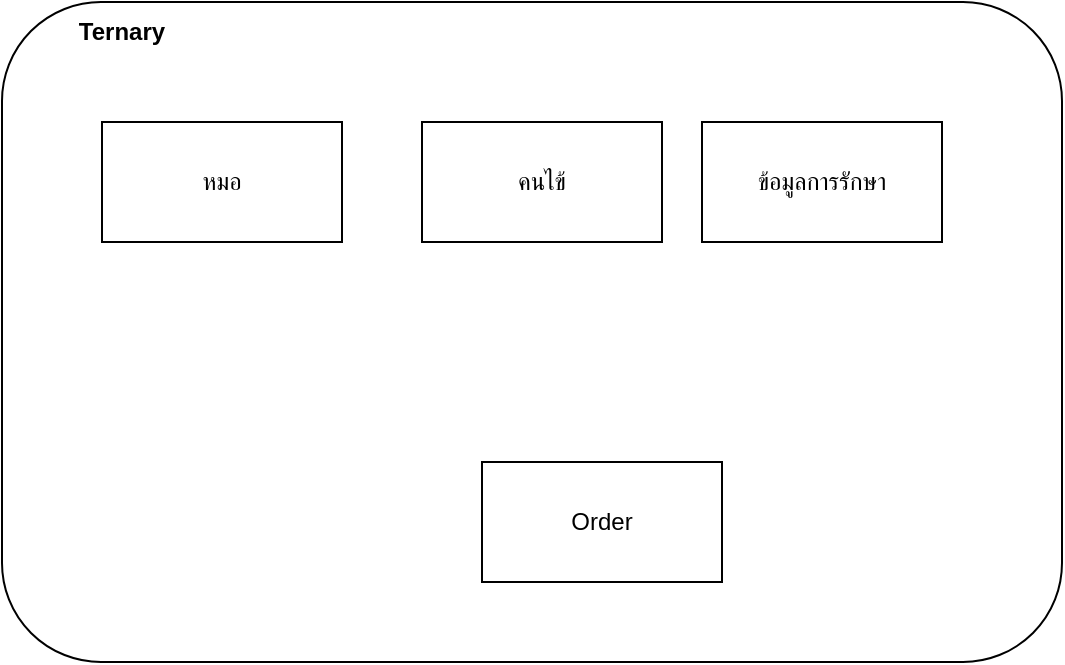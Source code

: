 <mxfile>
    <diagram id="UIc7HvfnMRA8DHcGTEyL" name="Page-1">
        <mxGraphModel dx="1258" dy="734" grid="1" gridSize="10" guides="1" tooltips="1" connect="1" arrows="1" fold="1" page="1" pageScale="1" pageWidth="850" pageHeight="1100" math="0" shadow="0">
            <root>
                <mxCell id="0"/>
                <mxCell id="1" parent="0"/>
                <mxCell id="6" value="" style="rounded=1;whiteSpace=wrap;html=1;" vertex="1" parent="1">
                    <mxGeometry x="140" y="180" width="530" height="330" as="geometry"/>
                </mxCell>
                <mxCell id="2" value="หมอ" style="rounded=0;whiteSpace=wrap;html=1;" vertex="1" parent="1">
                    <mxGeometry x="190" y="240" width="120" height="60" as="geometry"/>
                </mxCell>
                <mxCell id="3" value="คนไข้" style="rounded=0;whiteSpace=wrap;html=1;" vertex="1" parent="1">
                    <mxGeometry x="350" y="240" width="120" height="60" as="geometry"/>
                </mxCell>
                <mxCell id="4" value="ข้อมูลการรักษา" style="rounded=0;whiteSpace=wrap;html=1;" vertex="1" parent="1">
                    <mxGeometry x="490" y="240" width="120" height="60" as="geometry"/>
                </mxCell>
                <mxCell id="5" value="Order" style="rounded=0;whiteSpace=wrap;html=1;" vertex="1" parent="1">
                    <mxGeometry x="380" y="410" width="120" height="60" as="geometry"/>
                </mxCell>
                <mxCell id="7" value="Ternary" style="text;html=1;strokeColor=none;fillColor=none;align=center;verticalAlign=middle;whiteSpace=wrap;rounded=0;fontStyle=1" vertex="1" parent="1">
                    <mxGeometry x="170" y="180" width="60" height="30" as="geometry"/>
                </mxCell>
            </root>
        </mxGraphModel>
    </diagram>
</mxfile>